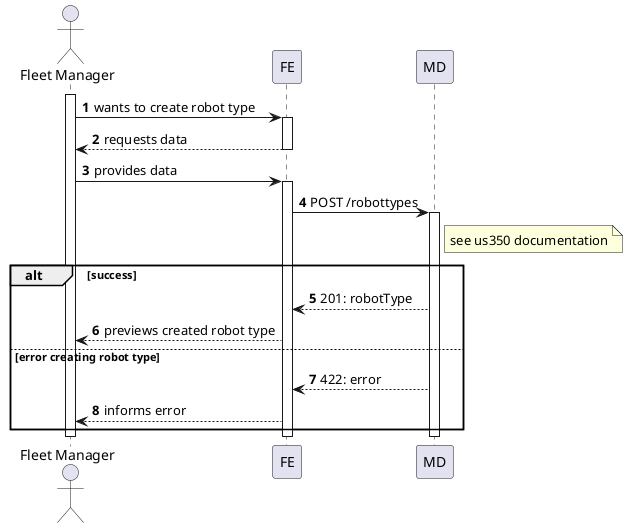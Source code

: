 @startuml
autonumber

actor "Fleet Manager" as usr

participant "FE" as ui

participant "MD" as md

activate usr
    usr -> ui : wants to create robot type
    activate ui
        ui --> usr : requests data
    deactivate ui

    usr -> ui : provides data
    activate ui
        ui -> md : POST /robottypes

        activate md
        note right of md : see us350 documentation
        alt success
            md --> ui : 201: robotType
            ui --> usr : previews created robot type
        else error creating robot type
            md --> ui : 422: error
            ui --> usr : informs error
        end
        deactivate md

    deactivate ui
deactivate usr

@enduml
